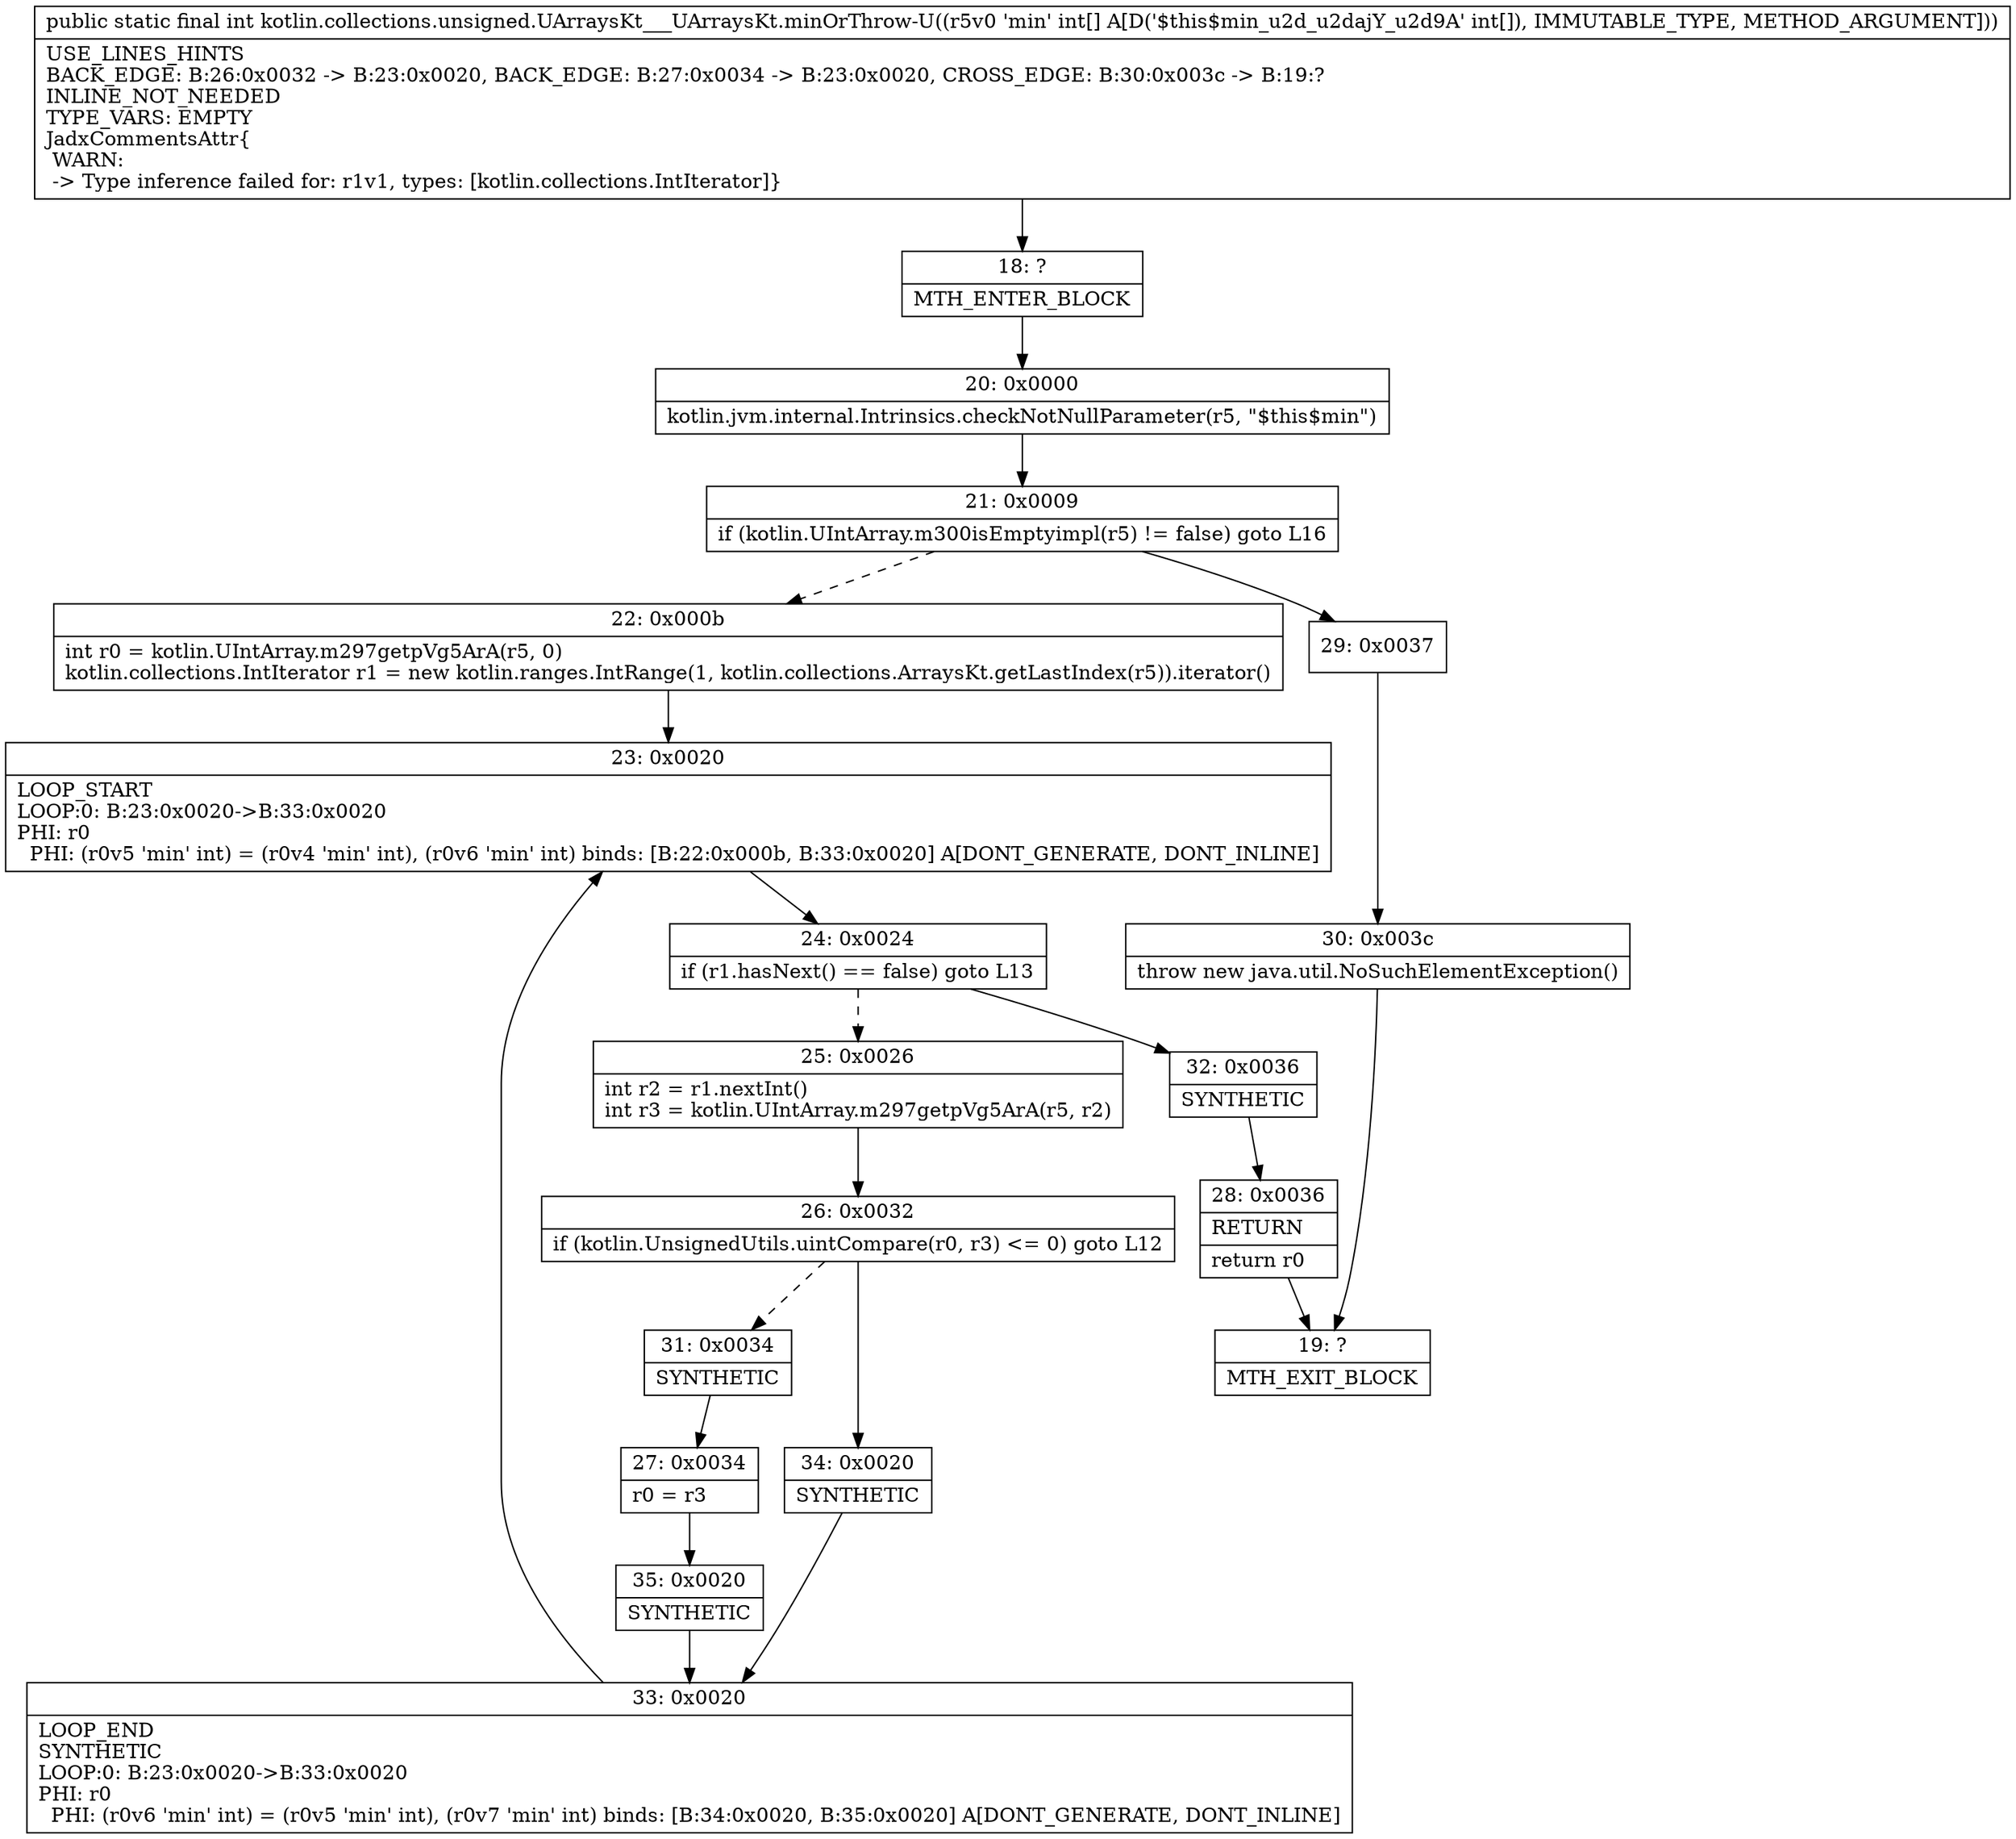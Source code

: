 digraph "CFG forkotlin.collections.unsigned.UArraysKt___UArraysKt.minOrThrow\-U([I)I" {
Node_18 [shape=record,label="{18\:\ ?|MTH_ENTER_BLOCK\l}"];
Node_20 [shape=record,label="{20\:\ 0x0000|kotlin.jvm.internal.Intrinsics.checkNotNullParameter(r5, \"$this$min\")\l}"];
Node_21 [shape=record,label="{21\:\ 0x0009|if (kotlin.UIntArray.m300isEmptyimpl(r5) != false) goto L16\l}"];
Node_22 [shape=record,label="{22\:\ 0x000b|int r0 = kotlin.UIntArray.m297getpVg5ArA(r5, 0)\lkotlin.collections.IntIterator r1 = new kotlin.ranges.IntRange(1, kotlin.collections.ArraysKt.getLastIndex(r5)).iterator()\l}"];
Node_23 [shape=record,label="{23\:\ 0x0020|LOOP_START\lLOOP:0: B:23:0x0020\-\>B:33:0x0020\lPHI: r0 \l  PHI: (r0v5 'min' int) = (r0v4 'min' int), (r0v6 'min' int) binds: [B:22:0x000b, B:33:0x0020] A[DONT_GENERATE, DONT_INLINE]\l}"];
Node_24 [shape=record,label="{24\:\ 0x0024|if (r1.hasNext() == false) goto L13\l}"];
Node_25 [shape=record,label="{25\:\ 0x0026|int r2 = r1.nextInt()\lint r3 = kotlin.UIntArray.m297getpVg5ArA(r5, r2)\l}"];
Node_26 [shape=record,label="{26\:\ 0x0032|if (kotlin.UnsignedUtils.uintCompare(r0, r3) \<= 0) goto L12\l}"];
Node_31 [shape=record,label="{31\:\ 0x0034|SYNTHETIC\l}"];
Node_27 [shape=record,label="{27\:\ 0x0034|r0 = r3\l}"];
Node_35 [shape=record,label="{35\:\ 0x0020|SYNTHETIC\l}"];
Node_33 [shape=record,label="{33\:\ 0x0020|LOOP_END\lSYNTHETIC\lLOOP:0: B:23:0x0020\-\>B:33:0x0020\lPHI: r0 \l  PHI: (r0v6 'min' int) = (r0v5 'min' int), (r0v7 'min' int) binds: [B:34:0x0020, B:35:0x0020] A[DONT_GENERATE, DONT_INLINE]\l}"];
Node_34 [shape=record,label="{34\:\ 0x0020|SYNTHETIC\l}"];
Node_32 [shape=record,label="{32\:\ 0x0036|SYNTHETIC\l}"];
Node_28 [shape=record,label="{28\:\ 0x0036|RETURN\l|return r0\l}"];
Node_19 [shape=record,label="{19\:\ ?|MTH_EXIT_BLOCK\l}"];
Node_29 [shape=record,label="{29\:\ 0x0037}"];
Node_30 [shape=record,label="{30\:\ 0x003c|throw new java.util.NoSuchElementException()\l}"];
MethodNode[shape=record,label="{public static final int kotlin.collections.unsigned.UArraysKt___UArraysKt.minOrThrow\-U((r5v0 'min' int[] A[D('$this$min_u2d_u2dajY_u2d9A' int[]), IMMUTABLE_TYPE, METHOD_ARGUMENT]))  | USE_LINES_HINTS\lBACK_EDGE: B:26:0x0032 \-\> B:23:0x0020, BACK_EDGE: B:27:0x0034 \-\> B:23:0x0020, CROSS_EDGE: B:30:0x003c \-\> B:19:?\lINLINE_NOT_NEEDED\lTYPE_VARS: EMPTY\lJadxCommentsAttr\{\l WARN: \l \-\> Type inference failed for: r1v1, types: [kotlin.collections.IntIterator]\}\l}"];
MethodNode -> Node_18;Node_18 -> Node_20;
Node_20 -> Node_21;
Node_21 -> Node_22[style=dashed];
Node_21 -> Node_29;
Node_22 -> Node_23;
Node_23 -> Node_24;
Node_24 -> Node_25[style=dashed];
Node_24 -> Node_32;
Node_25 -> Node_26;
Node_26 -> Node_31[style=dashed];
Node_26 -> Node_34;
Node_31 -> Node_27;
Node_27 -> Node_35;
Node_35 -> Node_33;
Node_33 -> Node_23;
Node_34 -> Node_33;
Node_32 -> Node_28;
Node_28 -> Node_19;
Node_29 -> Node_30;
Node_30 -> Node_19;
}

